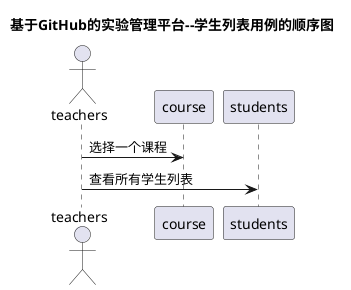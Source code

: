 @startuml
title 基于GitHub的实验管理平台--学生列表用例的顺序图
actor teachers
teachers -> course:选择一个课程
teachers -> students: 查看所有学生列表
@enduml